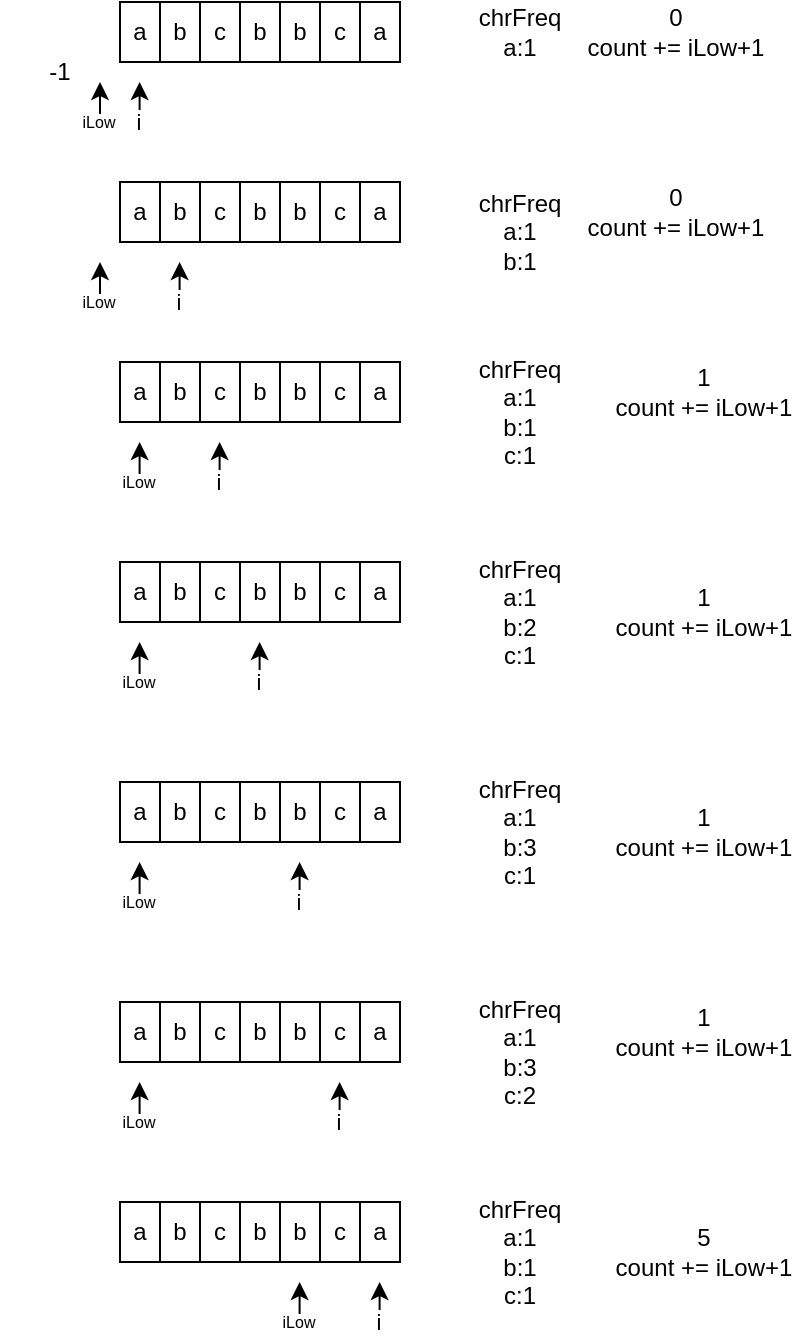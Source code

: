 <mxfile version="26.0.16">
  <diagram name="Page-1" id="OqxfILiTVRdeDqwVbgJ8">
    <mxGraphModel dx="439" dy="328" grid="1" gridSize="10" guides="1" tooltips="1" connect="1" arrows="1" fold="1" page="1" pageScale="1" pageWidth="827" pageHeight="1169" math="0" shadow="0">
      <root>
        <mxCell id="0" />
        <mxCell id="1" parent="0" />
        <mxCell id="1gPgea0F7_Sr2rKvdzRI-1" value="a" style="rounded=0;whiteSpace=wrap;html=1;" vertex="1" parent="1">
          <mxGeometry x="170" y="260" width="20" height="30" as="geometry" />
        </mxCell>
        <mxCell id="1gPgea0F7_Sr2rKvdzRI-2" value="b" style="rounded=0;whiteSpace=wrap;html=1;" vertex="1" parent="1">
          <mxGeometry x="190" y="260" width="20" height="30" as="geometry" />
        </mxCell>
        <mxCell id="1gPgea0F7_Sr2rKvdzRI-3" value="c" style="rounded=0;whiteSpace=wrap;html=1;" vertex="1" parent="1">
          <mxGeometry x="210" y="260" width="20" height="30" as="geometry" />
        </mxCell>
        <mxCell id="1gPgea0F7_Sr2rKvdzRI-4" value="b" style="rounded=0;whiteSpace=wrap;html=1;" vertex="1" parent="1">
          <mxGeometry x="230" y="260" width="20" height="30" as="geometry" />
        </mxCell>
        <mxCell id="1gPgea0F7_Sr2rKvdzRI-5" value="b" style="rounded=0;whiteSpace=wrap;html=1;" vertex="1" parent="1">
          <mxGeometry x="250" y="260" width="20" height="30" as="geometry" />
        </mxCell>
        <mxCell id="1gPgea0F7_Sr2rKvdzRI-6" value="c" style="rounded=0;whiteSpace=wrap;html=1;" vertex="1" parent="1">
          <mxGeometry x="270" y="260" width="20" height="30" as="geometry" />
        </mxCell>
        <mxCell id="1gPgea0F7_Sr2rKvdzRI-7" value="a" style="rounded=0;whiteSpace=wrap;html=1;" vertex="1" parent="1">
          <mxGeometry x="290" y="260" width="20" height="30" as="geometry" />
        </mxCell>
        <mxCell id="1gPgea0F7_Sr2rKvdzRI-8" value="" style="endArrow=classic;html=1;rounded=0;" edge="1" parent="1">
          <mxGeometry width="50" height="50" relative="1" as="geometry">
            <mxPoint x="179.8" y="320" as="sourcePoint" />
            <mxPoint x="179.8" y="300" as="targetPoint" />
          </mxGeometry>
        </mxCell>
        <mxCell id="1gPgea0F7_Sr2rKvdzRI-9" value="i" style="edgeLabel;html=1;align=center;verticalAlign=middle;resizable=0;points=[];" vertex="1" connectable="0" parent="1gPgea0F7_Sr2rKvdzRI-8">
          <mxGeometry x="-0.28" y="1" relative="1" as="geometry">
            <mxPoint y="7" as="offset" />
          </mxGeometry>
        </mxCell>
        <mxCell id="1gPgea0F7_Sr2rKvdzRI-10" value="" style="endArrow=classic;html=1;rounded=0;" edge="1" parent="1">
          <mxGeometry width="50" height="50" relative="1" as="geometry">
            <mxPoint x="160" y="320" as="sourcePoint" />
            <mxPoint x="160" y="300" as="targetPoint" />
          </mxGeometry>
        </mxCell>
        <mxCell id="1gPgea0F7_Sr2rKvdzRI-11" value="iLow" style="edgeLabel;html=1;align=center;verticalAlign=middle;resizable=0;points=[];fontSize=8;" vertex="1" connectable="0" parent="1gPgea0F7_Sr2rKvdzRI-10">
          <mxGeometry x="-0.28" y="1" relative="1" as="geometry">
            <mxPoint y="7" as="offset" />
          </mxGeometry>
        </mxCell>
        <mxCell id="1gPgea0F7_Sr2rKvdzRI-12" value="chrFreq&lt;div&gt;a:1&lt;/div&gt;" style="text;html=1;align=center;verticalAlign=middle;whiteSpace=wrap;rounded=0;" vertex="1" parent="1">
          <mxGeometry x="340" y="260" width="60" height="30" as="geometry" />
        </mxCell>
        <mxCell id="1gPgea0F7_Sr2rKvdzRI-13" value="a" style="rounded=0;whiteSpace=wrap;html=1;" vertex="1" parent="1">
          <mxGeometry x="170" y="350" width="20" height="30" as="geometry" />
        </mxCell>
        <mxCell id="1gPgea0F7_Sr2rKvdzRI-14" value="b" style="rounded=0;whiteSpace=wrap;html=1;" vertex="1" parent="1">
          <mxGeometry x="190" y="350" width="20" height="30" as="geometry" />
        </mxCell>
        <mxCell id="1gPgea0F7_Sr2rKvdzRI-15" value="c" style="rounded=0;whiteSpace=wrap;html=1;" vertex="1" parent="1">
          <mxGeometry x="210" y="350" width="20" height="30" as="geometry" />
        </mxCell>
        <mxCell id="1gPgea0F7_Sr2rKvdzRI-16" value="b" style="rounded=0;whiteSpace=wrap;html=1;" vertex="1" parent="1">
          <mxGeometry x="230" y="350" width="20" height="30" as="geometry" />
        </mxCell>
        <mxCell id="1gPgea0F7_Sr2rKvdzRI-17" value="b" style="rounded=0;whiteSpace=wrap;html=1;" vertex="1" parent="1">
          <mxGeometry x="250" y="350" width="20" height="30" as="geometry" />
        </mxCell>
        <mxCell id="1gPgea0F7_Sr2rKvdzRI-18" value="c" style="rounded=0;whiteSpace=wrap;html=1;" vertex="1" parent="1">
          <mxGeometry x="270" y="350" width="20" height="30" as="geometry" />
        </mxCell>
        <mxCell id="1gPgea0F7_Sr2rKvdzRI-19" value="a" style="rounded=0;whiteSpace=wrap;html=1;" vertex="1" parent="1">
          <mxGeometry x="290" y="350" width="20" height="30" as="geometry" />
        </mxCell>
        <mxCell id="1gPgea0F7_Sr2rKvdzRI-20" value="" style="endArrow=classic;html=1;rounded=0;" edge="1" parent="1">
          <mxGeometry width="50" height="50" relative="1" as="geometry">
            <mxPoint x="199.8" y="410" as="sourcePoint" />
            <mxPoint x="199.8" y="390" as="targetPoint" />
          </mxGeometry>
        </mxCell>
        <mxCell id="1gPgea0F7_Sr2rKvdzRI-21" value="i" style="edgeLabel;html=1;align=center;verticalAlign=middle;resizable=0;points=[];" vertex="1" connectable="0" parent="1gPgea0F7_Sr2rKvdzRI-20">
          <mxGeometry x="-0.28" y="1" relative="1" as="geometry">
            <mxPoint y="7" as="offset" />
          </mxGeometry>
        </mxCell>
        <mxCell id="1gPgea0F7_Sr2rKvdzRI-22" value="" style="endArrow=classic;html=1;rounded=0;" edge="1" parent="1">
          <mxGeometry width="50" height="50" relative="1" as="geometry">
            <mxPoint x="160" y="410" as="sourcePoint" />
            <mxPoint x="160" y="390" as="targetPoint" />
          </mxGeometry>
        </mxCell>
        <mxCell id="1gPgea0F7_Sr2rKvdzRI-23" value="iLow" style="edgeLabel;html=1;align=center;verticalAlign=middle;resizable=0;points=[];fontSize=8;" vertex="1" connectable="0" parent="1gPgea0F7_Sr2rKvdzRI-22">
          <mxGeometry x="-0.28" y="1" relative="1" as="geometry">
            <mxPoint y="7" as="offset" />
          </mxGeometry>
        </mxCell>
        <mxCell id="1gPgea0F7_Sr2rKvdzRI-24" value="chrFreq&lt;div&gt;a:1&lt;/div&gt;&lt;div&gt;b:1&lt;/div&gt;" style="text;html=1;align=center;verticalAlign=middle;whiteSpace=wrap;rounded=0;" vertex="1" parent="1">
          <mxGeometry x="340" y="350" width="60" height="50" as="geometry" />
        </mxCell>
        <mxCell id="1gPgea0F7_Sr2rKvdzRI-26" value="a" style="rounded=0;whiteSpace=wrap;html=1;" vertex="1" parent="1">
          <mxGeometry x="170" y="440" width="20" height="30" as="geometry" />
        </mxCell>
        <mxCell id="1gPgea0F7_Sr2rKvdzRI-27" value="b" style="rounded=0;whiteSpace=wrap;html=1;" vertex="1" parent="1">
          <mxGeometry x="190" y="440" width="20" height="30" as="geometry" />
        </mxCell>
        <mxCell id="1gPgea0F7_Sr2rKvdzRI-28" value="c" style="rounded=0;whiteSpace=wrap;html=1;" vertex="1" parent="1">
          <mxGeometry x="210" y="440" width="20" height="30" as="geometry" />
        </mxCell>
        <mxCell id="1gPgea0F7_Sr2rKvdzRI-29" value="b" style="rounded=0;whiteSpace=wrap;html=1;" vertex="1" parent="1">
          <mxGeometry x="230" y="440" width="20" height="30" as="geometry" />
        </mxCell>
        <mxCell id="1gPgea0F7_Sr2rKvdzRI-30" value="b" style="rounded=0;whiteSpace=wrap;html=1;" vertex="1" parent="1">
          <mxGeometry x="250" y="440" width="20" height="30" as="geometry" />
        </mxCell>
        <mxCell id="1gPgea0F7_Sr2rKvdzRI-31" value="c" style="rounded=0;whiteSpace=wrap;html=1;" vertex="1" parent="1">
          <mxGeometry x="270" y="440" width="20" height="30" as="geometry" />
        </mxCell>
        <mxCell id="1gPgea0F7_Sr2rKvdzRI-32" value="a" style="rounded=0;whiteSpace=wrap;html=1;" vertex="1" parent="1">
          <mxGeometry x="290" y="440" width="20" height="30" as="geometry" />
        </mxCell>
        <mxCell id="1gPgea0F7_Sr2rKvdzRI-33" value="" style="endArrow=classic;html=1;rounded=0;" edge="1" parent="1">
          <mxGeometry width="50" height="50" relative="1" as="geometry">
            <mxPoint x="219.8" y="500" as="sourcePoint" />
            <mxPoint x="219.8" y="480" as="targetPoint" />
          </mxGeometry>
        </mxCell>
        <mxCell id="1gPgea0F7_Sr2rKvdzRI-34" value="i" style="edgeLabel;html=1;align=center;verticalAlign=middle;resizable=0;points=[];" vertex="1" connectable="0" parent="1gPgea0F7_Sr2rKvdzRI-33">
          <mxGeometry x="-0.28" y="1" relative="1" as="geometry">
            <mxPoint y="7" as="offset" />
          </mxGeometry>
        </mxCell>
        <mxCell id="1gPgea0F7_Sr2rKvdzRI-35" value="" style="endArrow=classic;html=1;rounded=0;" edge="1" parent="1">
          <mxGeometry width="50" height="50" relative="1" as="geometry">
            <mxPoint x="179.8" y="500" as="sourcePoint" />
            <mxPoint x="179.8" y="480" as="targetPoint" />
          </mxGeometry>
        </mxCell>
        <mxCell id="1gPgea0F7_Sr2rKvdzRI-36" value="iLow" style="edgeLabel;html=1;align=center;verticalAlign=middle;resizable=0;points=[];fontSize=8;" vertex="1" connectable="0" parent="1gPgea0F7_Sr2rKvdzRI-35">
          <mxGeometry x="-0.28" y="1" relative="1" as="geometry">
            <mxPoint y="7" as="offset" />
          </mxGeometry>
        </mxCell>
        <mxCell id="1gPgea0F7_Sr2rKvdzRI-37" value="chrFreq&lt;div&gt;a:1&lt;/div&gt;&lt;div&gt;b:1&lt;/div&gt;&lt;div&gt;c:1&lt;/div&gt;" style="text;html=1;align=center;verticalAlign=middle;whiteSpace=wrap;rounded=0;" vertex="1" parent="1">
          <mxGeometry x="340" y="440" width="60" height="50" as="geometry" />
        </mxCell>
        <mxCell id="1gPgea0F7_Sr2rKvdzRI-39" value="a" style="rounded=0;whiteSpace=wrap;html=1;" vertex="1" parent="1">
          <mxGeometry x="170" y="540" width="20" height="30" as="geometry" />
        </mxCell>
        <mxCell id="1gPgea0F7_Sr2rKvdzRI-40" value="b" style="rounded=0;whiteSpace=wrap;html=1;" vertex="1" parent="1">
          <mxGeometry x="190" y="540" width="20" height="30" as="geometry" />
        </mxCell>
        <mxCell id="1gPgea0F7_Sr2rKvdzRI-41" value="c" style="rounded=0;whiteSpace=wrap;html=1;" vertex="1" parent="1">
          <mxGeometry x="210" y="540" width="20" height="30" as="geometry" />
        </mxCell>
        <mxCell id="1gPgea0F7_Sr2rKvdzRI-42" value="b" style="rounded=0;whiteSpace=wrap;html=1;" vertex="1" parent="1">
          <mxGeometry x="230" y="540" width="20" height="30" as="geometry" />
        </mxCell>
        <mxCell id="1gPgea0F7_Sr2rKvdzRI-43" value="b" style="rounded=0;whiteSpace=wrap;html=1;" vertex="1" parent="1">
          <mxGeometry x="250" y="540" width="20" height="30" as="geometry" />
        </mxCell>
        <mxCell id="1gPgea0F7_Sr2rKvdzRI-44" value="c" style="rounded=0;whiteSpace=wrap;html=1;" vertex="1" parent="1">
          <mxGeometry x="270" y="540" width="20" height="30" as="geometry" />
        </mxCell>
        <mxCell id="1gPgea0F7_Sr2rKvdzRI-45" value="a" style="rounded=0;whiteSpace=wrap;html=1;" vertex="1" parent="1">
          <mxGeometry x="290" y="540" width="20" height="30" as="geometry" />
        </mxCell>
        <mxCell id="1gPgea0F7_Sr2rKvdzRI-46" value="" style="endArrow=classic;html=1;rounded=0;" edge="1" parent="1">
          <mxGeometry width="50" height="50" relative="1" as="geometry">
            <mxPoint x="239.8" y="600" as="sourcePoint" />
            <mxPoint x="239.8" y="580" as="targetPoint" />
          </mxGeometry>
        </mxCell>
        <mxCell id="1gPgea0F7_Sr2rKvdzRI-47" value="i" style="edgeLabel;html=1;align=center;verticalAlign=middle;resizable=0;points=[];" vertex="1" connectable="0" parent="1gPgea0F7_Sr2rKvdzRI-46">
          <mxGeometry x="-0.28" y="1" relative="1" as="geometry">
            <mxPoint y="7" as="offset" />
          </mxGeometry>
        </mxCell>
        <mxCell id="1gPgea0F7_Sr2rKvdzRI-48" value="" style="endArrow=classic;html=1;rounded=0;" edge="1" parent="1">
          <mxGeometry width="50" height="50" relative="1" as="geometry">
            <mxPoint x="179.8" y="600" as="sourcePoint" />
            <mxPoint x="179.8" y="580" as="targetPoint" />
          </mxGeometry>
        </mxCell>
        <mxCell id="1gPgea0F7_Sr2rKvdzRI-49" value="iLow" style="edgeLabel;html=1;align=center;verticalAlign=middle;resizable=0;points=[];fontSize=8;" vertex="1" connectable="0" parent="1gPgea0F7_Sr2rKvdzRI-48">
          <mxGeometry x="-0.28" y="1" relative="1" as="geometry">
            <mxPoint y="7" as="offset" />
          </mxGeometry>
        </mxCell>
        <mxCell id="1gPgea0F7_Sr2rKvdzRI-50" value="chrFreq&lt;div&gt;a:1&lt;/div&gt;&lt;div&gt;b:2&lt;/div&gt;&lt;div&gt;c:1&lt;/div&gt;" style="text;html=1;align=center;verticalAlign=middle;whiteSpace=wrap;rounded=0;" vertex="1" parent="1">
          <mxGeometry x="340" y="540" width="60" height="50" as="geometry" />
        </mxCell>
        <mxCell id="1gPgea0F7_Sr2rKvdzRI-52" value="a" style="rounded=0;whiteSpace=wrap;html=1;" vertex="1" parent="1">
          <mxGeometry x="170" y="650" width="20" height="30" as="geometry" />
        </mxCell>
        <mxCell id="1gPgea0F7_Sr2rKvdzRI-53" value="b" style="rounded=0;whiteSpace=wrap;html=1;" vertex="1" parent="1">
          <mxGeometry x="190" y="650" width="20" height="30" as="geometry" />
        </mxCell>
        <mxCell id="1gPgea0F7_Sr2rKvdzRI-54" value="c" style="rounded=0;whiteSpace=wrap;html=1;" vertex="1" parent="1">
          <mxGeometry x="210" y="650" width="20" height="30" as="geometry" />
        </mxCell>
        <mxCell id="1gPgea0F7_Sr2rKvdzRI-55" value="b" style="rounded=0;whiteSpace=wrap;html=1;" vertex="1" parent="1">
          <mxGeometry x="230" y="650" width="20" height="30" as="geometry" />
        </mxCell>
        <mxCell id="1gPgea0F7_Sr2rKvdzRI-56" value="b" style="rounded=0;whiteSpace=wrap;html=1;" vertex="1" parent="1">
          <mxGeometry x="250" y="650" width="20" height="30" as="geometry" />
        </mxCell>
        <mxCell id="1gPgea0F7_Sr2rKvdzRI-57" value="c" style="rounded=0;whiteSpace=wrap;html=1;" vertex="1" parent="1">
          <mxGeometry x="270" y="650" width="20" height="30" as="geometry" />
        </mxCell>
        <mxCell id="1gPgea0F7_Sr2rKvdzRI-58" value="a" style="rounded=0;whiteSpace=wrap;html=1;" vertex="1" parent="1">
          <mxGeometry x="290" y="650" width="20" height="30" as="geometry" />
        </mxCell>
        <mxCell id="1gPgea0F7_Sr2rKvdzRI-59" value="" style="endArrow=classic;html=1;rounded=0;" edge="1" parent="1">
          <mxGeometry width="50" height="50" relative="1" as="geometry">
            <mxPoint x="259.8" y="710" as="sourcePoint" />
            <mxPoint x="259.8" y="690" as="targetPoint" />
          </mxGeometry>
        </mxCell>
        <mxCell id="1gPgea0F7_Sr2rKvdzRI-60" value="i" style="edgeLabel;html=1;align=center;verticalAlign=middle;resizable=0;points=[];" vertex="1" connectable="0" parent="1gPgea0F7_Sr2rKvdzRI-59">
          <mxGeometry x="-0.28" y="1" relative="1" as="geometry">
            <mxPoint y="7" as="offset" />
          </mxGeometry>
        </mxCell>
        <mxCell id="1gPgea0F7_Sr2rKvdzRI-61" value="" style="endArrow=classic;html=1;rounded=0;" edge="1" parent="1">
          <mxGeometry width="50" height="50" relative="1" as="geometry">
            <mxPoint x="179.8" y="710" as="sourcePoint" />
            <mxPoint x="179.8" y="690" as="targetPoint" />
          </mxGeometry>
        </mxCell>
        <mxCell id="1gPgea0F7_Sr2rKvdzRI-62" value="iLow" style="edgeLabel;html=1;align=center;verticalAlign=middle;resizable=0;points=[];fontSize=8;" vertex="1" connectable="0" parent="1gPgea0F7_Sr2rKvdzRI-61">
          <mxGeometry x="-0.28" y="1" relative="1" as="geometry">
            <mxPoint y="7" as="offset" />
          </mxGeometry>
        </mxCell>
        <mxCell id="1gPgea0F7_Sr2rKvdzRI-63" value="chrFreq&lt;div&gt;a:1&lt;/div&gt;&lt;div&gt;b:3&lt;/div&gt;&lt;div&gt;c:1&lt;/div&gt;" style="text;html=1;align=center;verticalAlign=middle;whiteSpace=wrap;rounded=0;" vertex="1" parent="1">
          <mxGeometry x="340" y="650" width="60" height="50" as="geometry" />
        </mxCell>
        <mxCell id="1gPgea0F7_Sr2rKvdzRI-65" value="a" style="rounded=0;whiteSpace=wrap;html=1;" vertex="1" parent="1">
          <mxGeometry x="170" y="760" width="20" height="30" as="geometry" />
        </mxCell>
        <mxCell id="1gPgea0F7_Sr2rKvdzRI-66" value="b" style="rounded=0;whiteSpace=wrap;html=1;" vertex="1" parent="1">
          <mxGeometry x="190" y="760" width="20" height="30" as="geometry" />
        </mxCell>
        <mxCell id="1gPgea0F7_Sr2rKvdzRI-67" value="c" style="rounded=0;whiteSpace=wrap;html=1;" vertex="1" parent="1">
          <mxGeometry x="210" y="760" width="20" height="30" as="geometry" />
        </mxCell>
        <mxCell id="1gPgea0F7_Sr2rKvdzRI-68" value="b" style="rounded=0;whiteSpace=wrap;html=1;" vertex="1" parent="1">
          <mxGeometry x="230" y="760" width="20" height="30" as="geometry" />
        </mxCell>
        <mxCell id="1gPgea0F7_Sr2rKvdzRI-69" value="b" style="rounded=0;whiteSpace=wrap;html=1;" vertex="1" parent="1">
          <mxGeometry x="250" y="760" width="20" height="30" as="geometry" />
        </mxCell>
        <mxCell id="1gPgea0F7_Sr2rKvdzRI-70" value="c" style="rounded=0;whiteSpace=wrap;html=1;" vertex="1" parent="1">
          <mxGeometry x="270" y="760" width="20" height="30" as="geometry" />
        </mxCell>
        <mxCell id="1gPgea0F7_Sr2rKvdzRI-71" value="a" style="rounded=0;whiteSpace=wrap;html=1;" vertex="1" parent="1">
          <mxGeometry x="290" y="760" width="20" height="30" as="geometry" />
        </mxCell>
        <mxCell id="1gPgea0F7_Sr2rKvdzRI-72" value="" style="endArrow=classic;html=1;rounded=0;" edge="1" parent="1">
          <mxGeometry width="50" height="50" relative="1" as="geometry">
            <mxPoint x="279.8" y="820" as="sourcePoint" />
            <mxPoint x="279.8" y="800" as="targetPoint" />
          </mxGeometry>
        </mxCell>
        <mxCell id="1gPgea0F7_Sr2rKvdzRI-73" value="i" style="edgeLabel;html=1;align=center;verticalAlign=middle;resizable=0;points=[];" vertex="1" connectable="0" parent="1gPgea0F7_Sr2rKvdzRI-72">
          <mxGeometry x="-0.28" y="1" relative="1" as="geometry">
            <mxPoint y="7" as="offset" />
          </mxGeometry>
        </mxCell>
        <mxCell id="1gPgea0F7_Sr2rKvdzRI-74" value="" style="endArrow=classic;html=1;rounded=0;" edge="1" parent="1">
          <mxGeometry width="50" height="50" relative="1" as="geometry">
            <mxPoint x="179.8" y="820" as="sourcePoint" />
            <mxPoint x="179.8" y="800" as="targetPoint" />
          </mxGeometry>
        </mxCell>
        <mxCell id="1gPgea0F7_Sr2rKvdzRI-75" value="iLow" style="edgeLabel;html=1;align=center;verticalAlign=middle;resizable=0;points=[];fontSize=8;" vertex="1" connectable="0" parent="1gPgea0F7_Sr2rKvdzRI-74">
          <mxGeometry x="-0.28" y="1" relative="1" as="geometry">
            <mxPoint y="7" as="offset" />
          </mxGeometry>
        </mxCell>
        <mxCell id="1gPgea0F7_Sr2rKvdzRI-76" value="chrFreq&lt;div&gt;a:1&lt;/div&gt;&lt;div&gt;b:3&lt;/div&gt;&lt;div&gt;c:2&lt;/div&gt;" style="text;html=1;align=center;verticalAlign=middle;whiteSpace=wrap;rounded=0;" vertex="1" parent="1">
          <mxGeometry x="340" y="760" width="60" height="50" as="geometry" />
        </mxCell>
        <mxCell id="1gPgea0F7_Sr2rKvdzRI-78" value="a" style="rounded=0;whiteSpace=wrap;html=1;" vertex="1" parent="1">
          <mxGeometry x="170" y="860" width="20" height="30" as="geometry" />
        </mxCell>
        <mxCell id="1gPgea0F7_Sr2rKvdzRI-79" value="b" style="rounded=0;whiteSpace=wrap;html=1;" vertex="1" parent="1">
          <mxGeometry x="190" y="860" width="20" height="30" as="geometry" />
        </mxCell>
        <mxCell id="1gPgea0F7_Sr2rKvdzRI-80" value="c" style="rounded=0;whiteSpace=wrap;html=1;" vertex="1" parent="1">
          <mxGeometry x="210" y="860" width="20" height="30" as="geometry" />
        </mxCell>
        <mxCell id="1gPgea0F7_Sr2rKvdzRI-81" value="b" style="rounded=0;whiteSpace=wrap;html=1;" vertex="1" parent="1">
          <mxGeometry x="230" y="860" width="20" height="30" as="geometry" />
        </mxCell>
        <mxCell id="1gPgea0F7_Sr2rKvdzRI-82" value="b" style="rounded=0;whiteSpace=wrap;html=1;" vertex="1" parent="1">
          <mxGeometry x="250" y="860" width="20" height="30" as="geometry" />
        </mxCell>
        <mxCell id="1gPgea0F7_Sr2rKvdzRI-83" value="c" style="rounded=0;whiteSpace=wrap;html=1;" vertex="1" parent="1">
          <mxGeometry x="270" y="860" width="20" height="30" as="geometry" />
        </mxCell>
        <mxCell id="1gPgea0F7_Sr2rKvdzRI-84" value="a" style="rounded=0;whiteSpace=wrap;html=1;" vertex="1" parent="1">
          <mxGeometry x="290" y="860" width="20" height="30" as="geometry" />
        </mxCell>
        <mxCell id="1gPgea0F7_Sr2rKvdzRI-85" value="" style="endArrow=classic;html=1;rounded=0;" edge="1" parent="1">
          <mxGeometry width="50" height="50" relative="1" as="geometry">
            <mxPoint x="299.8" y="920" as="sourcePoint" />
            <mxPoint x="299.8" y="900" as="targetPoint" />
          </mxGeometry>
        </mxCell>
        <mxCell id="1gPgea0F7_Sr2rKvdzRI-86" value="i" style="edgeLabel;html=1;align=center;verticalAlign=middle;resizable=0;points=[];" vertex="1" connectable="0" parent="1gPgea0F7_Sr2rKvdzRI-85">
          <mxGeometry x="-0.28" y="1" relative="1" as="geometry">
            <mxPoint y="7" as="offset" />
          </mxGeometry>
        </mxCell>
        <mxCell id="1gPgea0F7_Sr2rKvdzRI-87" value="" style="endArrow=classic;html=1;rounded=0;" edge="1" parent="1">
          <mxGeometry width="50" height="50" relative="1" as="geometry">
            <mxPoint x="259.8" y="920" as="sourcePoint" />
            <mxPoint x="259.8" y="900" as="targetPoint" />
          </mxGeometry>
        </mxCell>
        <mxCell id="1gPgea0F7_Sr2rKvdzRI-88" value="iLow" style="edgeLabel;html=1;align=center;verticalAlign=middle;resizable=0;points=[];fontSize=8;" vertex="1" connectable="0" parent="1gPgea0F7_Sr2rKvdzRI-87">
          <mxGeometry x="-0.28" y="1" relative="1" as="geometry">
            <mxPoint y="7" as="offset" />
          </mxGeometry>
        </mxCell>
        <mxCell id="1gPgea0F7_Sr2rKvdzRI-89" value="chrFreq&lt;div&gt;a:1&lt;/div&gt;&lt;div&gt;b:1&lt;/div&gt;&lt;div&gt;c:1&lt;/div&gt;" style="text;html=1;align=center;verticalAlign=middle;whiteSpace=wrap;rounded=0;" vertex="1" parent="1">
          <mxGeometry x="340" y="860" width="60" height="50" as="geometry" />
        </mxCell>
        <mxCell id="1gPgea0F7_Sr2rKvdzRI-90" value="&lt;div&gt;5&lt;/div&gt;count += iLow+1" style="text;html=1;align=center;verticalAlign=middle;whiteSpace=wrap;rounded=0;" vertex="1" parent="1">
          <mxGeometry x="414" y="870" width="96" height="30" as="geometry" />
        </mxCell>
        <mxCell id="1gPgea0F7_Sr2rKvdzRI-92" value="&lt;div&gt;1&lt;/div&gt;count += iLow+1" style="text;html=1;align=center;verticalAlign=middle;whiteSpace=wrap;rounded=0;" vertex="1" parent="1">
          <mxGeometry x="414" y="760" width="96" height="30" as="geometry" />
        </mxCell>
        <mxCell id="1gPgea0F7_Sr2rKvdzRI-93" value="&lt;div&gt;1&lt;/div&gt;count += iLow+1" style="text;html=1;align=center;verticalAlign=middle;whiteSpace=wrap;rounded=0;" vertex="1" parent="1">
          <mxGeometry x="414" y="660" width="96" height="30" as="geometry" />
        </mxCell>
        <mxCell id="1gPgea0F7_Sr2rKvdzRI-94" value="&lt;div&gt;1&lt;/div&gt;count += iLow+1" style="text;html=1;align=center;verticalAlign=middle;whiteSpace=wrap;rounded=0;" vertex="1" parent="1">
          <mxGeometry x="414" y="550" width="96" height="30" as="geometry" />
        </mxCell>
        <mxCell id="1gPgea0F7_Sr2rKvdzRI-95" value="&lt;div&gt;1&lt;/div&gt;count += iLow+1" style="text;html=1;align=center;verticalAlign=middle;whiteSpace=wrap;rounded=0;" vertex="1" parent="1">
          <mxGeometry x="414" y="440" width="96" height="30" as="geometry" />
        </mxCell>
        <mxCell id="1gPgea0F7_Sr2rKvdzRI-96" value="&lt;div&gt;0&lt;/div&gt;count += iLow+1" style="text;html=1;align=center;verticalAlign=middle;whiteSpace=wrap;rounded=0;" vertex="1" parent="1">
          <mxGeometry x="400" y="350" width="96" height="30" as="geometry" />
        </mxCell>
        <mxCell id="1gPgea0F7_Sr2rKvdzRI-97" value="-1" style="text;html=1;align=center;verticalAlign=middle;whiteSpace=wrap;rounded=0;" vertex="1" parent="1">
          <mxGeometry x="110" y="280" width="60" height="30" as="geometry" />
        </mxCell>
        <mxCell id="1gPgea0F7_Sr2rKvdzRI-98" value="&lt;div&gt;0&lt;/div&gt;count += iLow+1" style="text;html=1;align=center;verticalAlign=middle;whiteSpace=wrap;rounded=0;" vertex="1" parent="1">
          <mxGeometry x="400" y="260" width="96" height="30" as="geometry" />
        </mxCell>
      </root>
    </mxGraphModel>
  </diagram>
</mxfile>
